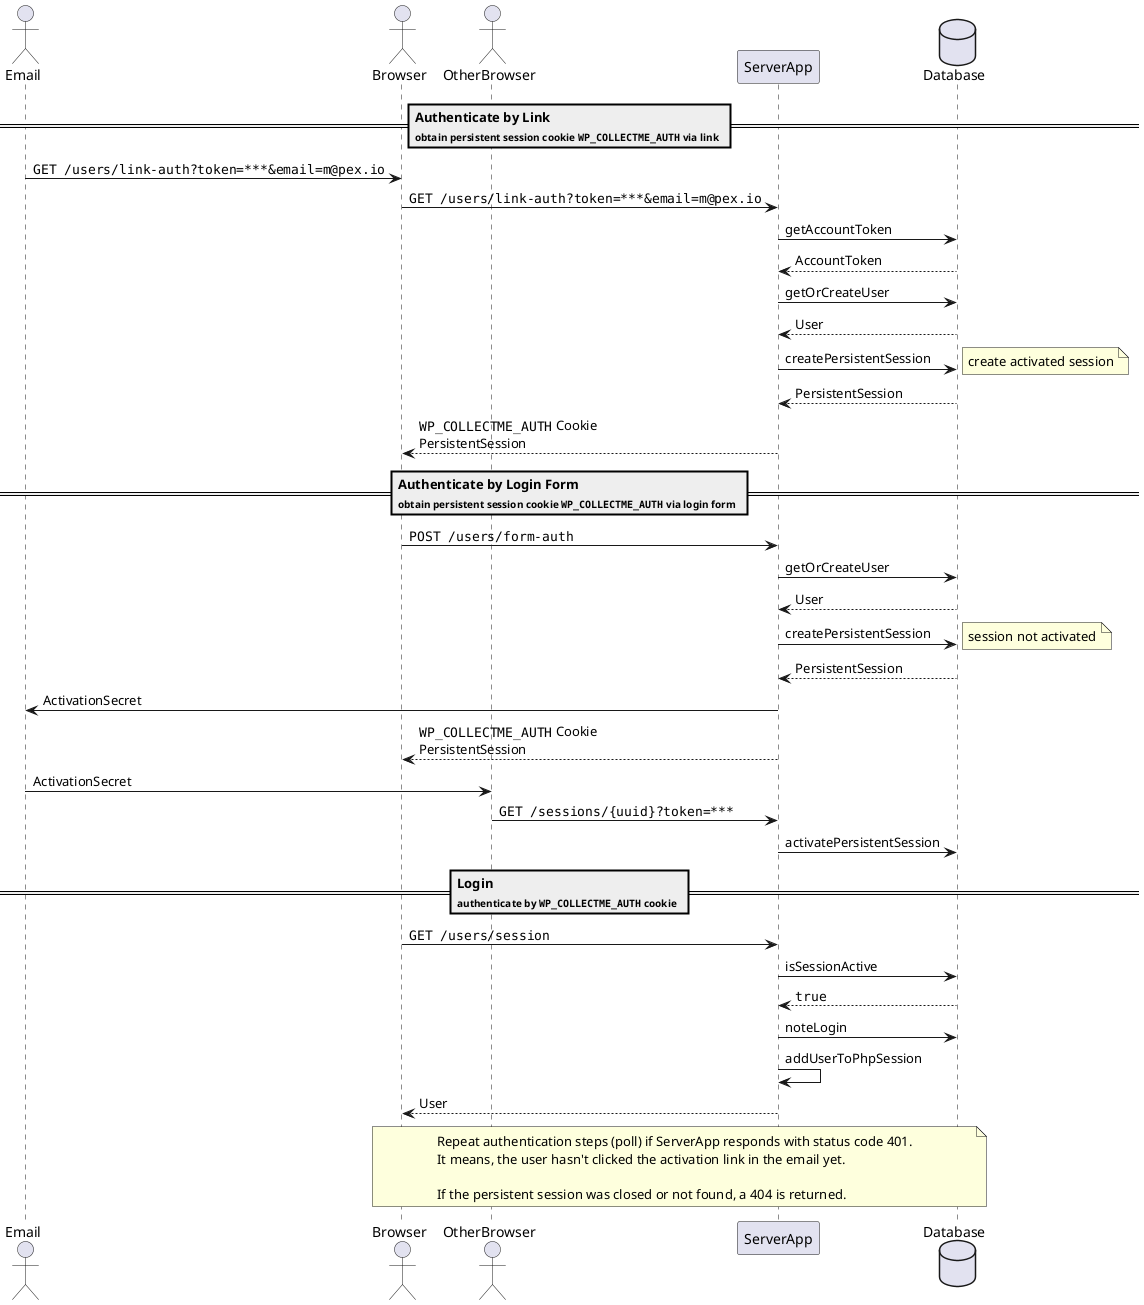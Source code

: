 @startuml
Actor Email
Actor Browser
Actor OtherBrowser
Participant ServerApp
Database Database


== Authenticate by Link\n<size:10>obtain persistent session cookie ""WP_COLLECTME_AUTH"" via link</size> ==
Email -> Browser : ""GET /users/link-auth?token=***&email=m@pex.io""
Browser -> ServerApp : ""GET /users/link-auth?token=***&email=m@pex.io""
ServerApp -> Database : getAccountToken
Database --> ServerApp : AccountToken
ServerApp -> Database  : getOrCreateUser
Database --> ServerApp : User
ServerApp -> Database  : createPersistentSession
note right: create activated session
Database --> ServerApp : PersistentSession
ServerApp --> Browser  : ""WP_COLLECTME_AUTH"" Cookie\nPersistentSession

== Authenticate by Login Form\n<size:10>obtain persistent session cookie ""WP_COLLECTME_AUTH"" via login form</size> ==
Browser -> ServerApp   : ""POST /users/form-auth""
ServerApp -> Database  : getOrCreateUser
Database --> ServerApp : User
ServerApp -> Database  : createPersistentSession
note right: session not activated
Database --> ServerApp : PersistentSession
ServerApp -> Email     : ActivationSecret
ServerApp --> Browser  : ""WP_COLLECTME_AUTH"" Cookie\nPersistentSession
Email -> OtherBrowser  : ActivationSecret
OtherBrowser -> ServerApp: ""GET /sessions/{uuid}?token=***""
ServerApp -> Database  : activatePersistentSession

== Login\n<size:10>authenticate by ""WP_COLLECTME_AUTH"" cookie</size> ==
Browser -> ServerApp : ""GET /users/session""
ServerApp -> Database : isSessionActive
Database --> ServerApp : ""true""
ServerApp -> Database : noteLogin
ServerApp -> ServerApp : addUserToPhpSession
ServerApp --> Browser : User

note over Browser, Database
Repeat authentication steps (poll) if ServerApp responds with status code 401.
It means, the user hasn't clicked the activation link in the email yet.

If the persistent session was closed or not found, a 404 is returned.
end note
@enduml

